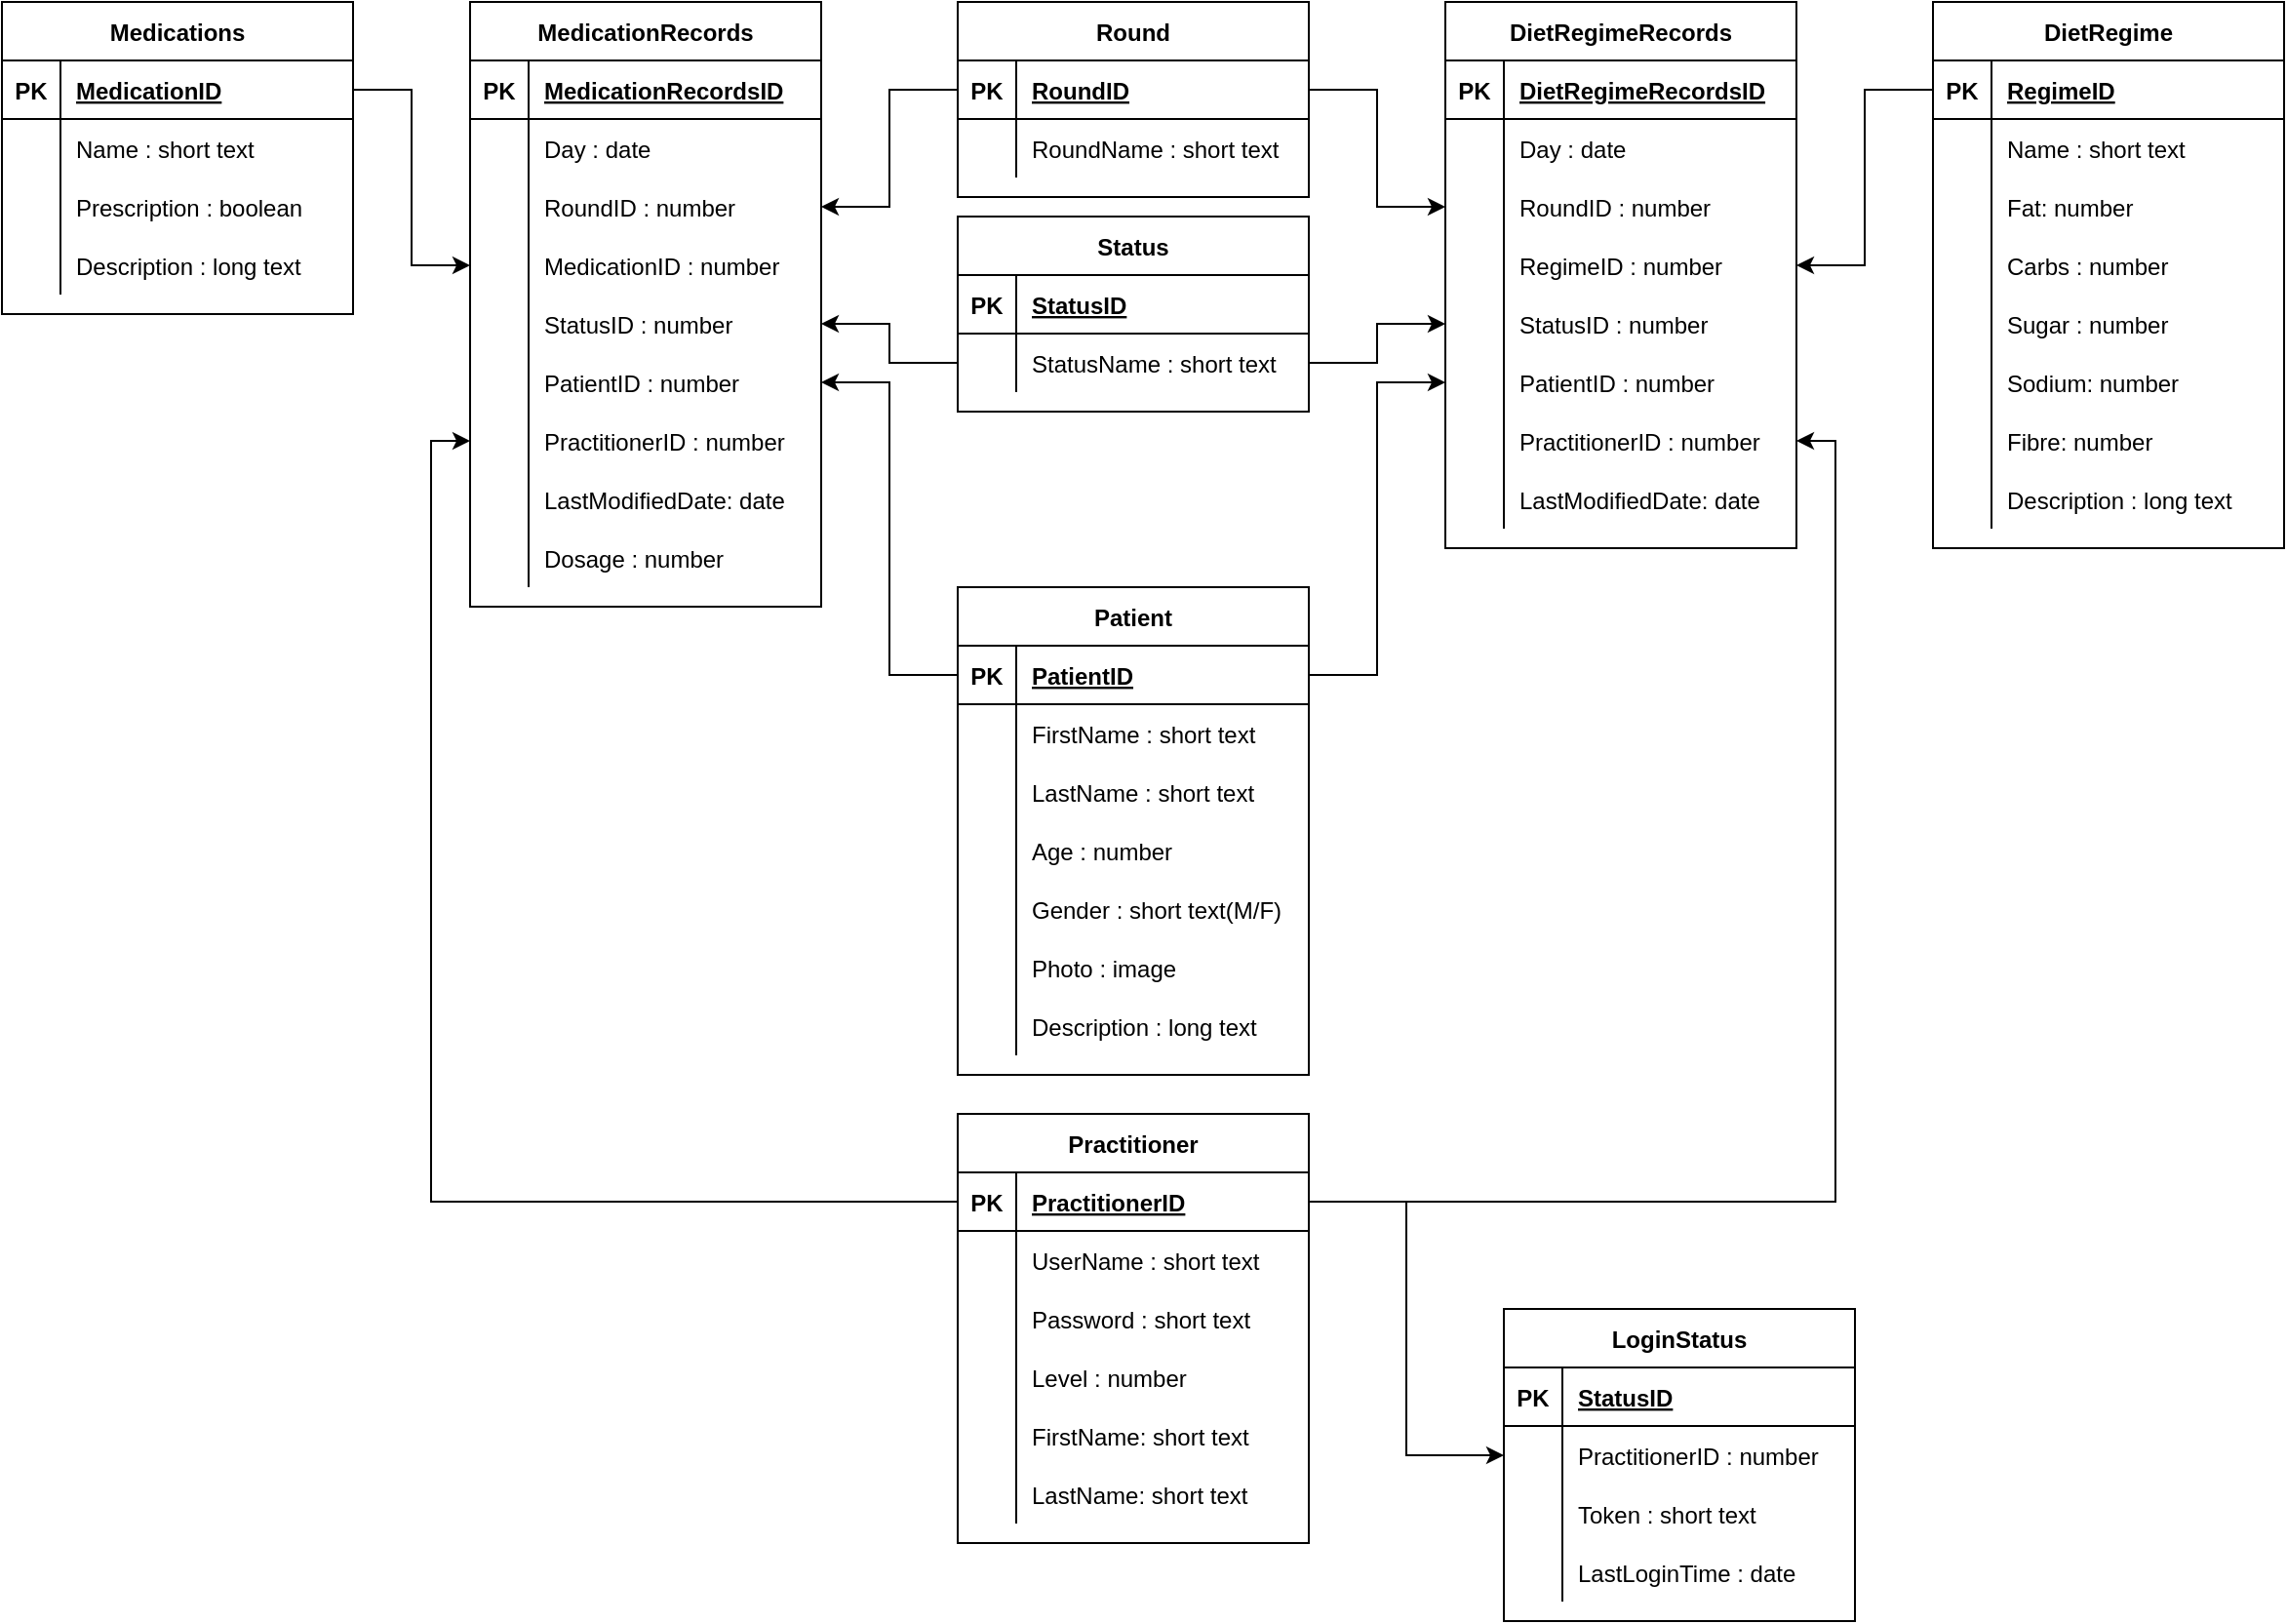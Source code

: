 <mxfile version="15.8.6" type="device"><diagram id="2xRS1Zt1ESa70rQZhM38" name="Page-1"><mxGraphModel dx="4508" dy="1670" grid="0" gridSize="10" guides="1" tooltips="1" connect="1" arrows="1" fold="1" page="1" pageScale="1" pageWidth="1600" pageHeight="1200" math="0" shadow="0"><root><mxCell id="0"/><mxCell id="1" parent="0"/><mxCell id="M7N7KvR8pHDp0ldHjP8Z-1" value="Medications" style="shape=table;startSize=30;container=1;collapsible=1;childLayout=tableLayout;fixedRows=1;rowLines=0;fontStyle=1;align=center;resizeLast=1;" parent="1" vertex="1"><mxGeometry x="186" y="209" width="180" height="160" as="geometry"/></mxCell><mxCell id="M7N7KvR8pHDp0ldHjP8Z-2" value="" style="shape=partialRectangle;collapsible=0;dropTarget=0;pointerEvents=0;fillColor=none;top=0;left=0;bottom=1;right=0;points=[[0,0.5],[1,0.5]];portConstraint=eastwest;" parent="M7N7KvR8pHDp0ldHjP8Z-1" vertex="1"><mxGeometry y="30" width="180" height="30" as="geometry"/></mxCell><mxCell id="M7N7KvR8pHDp0ldHjP8Z-3" value="PK" style="shape=partialRectangle;connectable=0;fillColor=none;top=0;left=0;bottom=0;right=0;fontStyle=1;overflow=hidden;" parent="M7N7KvR8pHDp0ldHjP8Z-2" vertex="1"><mxGeometry width="30" height="30" as="geometry"><mxRectangle width="30" height="30" as="alternateBounds"/></mxGeometry></mxCell><mxCell id="M7N7KvR8pHDp0ldHjP8Z-4" value="MedicationID" style="shape=partialRectangle;connectable=0;fillColor=none;top=0;left=0;bottom=0;right=0;align=left;spacingLeft=6;fontStyle=5;overflow=hidden;" parent="M7N7KvR8pHDp0ldHjP8Z-2" vertex="1"><mxGeometry x="30" width="150" height="30" as="geometry"><mxRectangle width="150" height="30" as="alternateBounds"/></mxGeometry></mxCell><mxCell id="M7N7KvR8pHDp0ldHjP8Z-5" value="" style="shape=partialRectangle;collapsible=0;dropTarget=0;pointerEvents=0;fillColor=none;top=0;left=0;bottom=0;right=0;points=[[0,0.5],[1,0.5]];portConstraint=eastwest;" parent="M7N7KvR8pHDp0ldHjP8Z-1" vertex="1"><mxGeometry y="60" width="180" height="30" as="geometry"/></mxCell><mxCell id="M7N7KvR8pHDp0ldHjP8Z-6" value="" style="shape=partialRectangle;connectable=0;fillColor=none;top=0;left=0;bottom=0;right=0;editable=1;overflow=hidden;" parent="M7N7KvR8pHDp0ldHjP8Z-5" vertex="1"><mxGeometry width="30" height="30" as="geometry"><mxRectangle width="30" height="30" as="alternateBounds"/></mxGeometry></mxCell><mxCell id="M7N7KvR8pHDp0ldHjP8Z-7" value="Name : short text" style="shape=partialRectangle;connectable=0;fillColor=none;top=0;left=0;bottom=0;right=0;align=left;spacingLeft=6;overflow=hidden;" parent="M7N7KvR8pHDp0ldHjP8Z-5" vertex="1"><mxGeometry x="30" width="150" height="30" as="geometry"><mxRectangle width="150" height="30" as="alternateBounds"/></mxGeometry></mxCell><mxCell id="M7N7KvR8pHDp0ldHjP8Z-8" value="" style="shape=partialRectangle;collapsible=0;dropTarget=0;pointerEvents=0;fillColor=none;top=0;left=0;bottom=0;right=0;points=[[0,0.5],[1,0.5]];portConstraint=eastwest;" parent="M7N7KvR8pHDp0ldHjP8Z-1" vertex="1"><mxGeometry y="90" width="180" height="30" as="geometry"/></mxCell><mxCell id="M7N7KvR8pHDp0ldHjP8Z-9" value="" style="shape=partialRectangle;connectable=0;fillColor=none;top=0;left=0;bottom=0;right=0;editable=1;overflow=hidden;" parent="M7N7KvR8pHDp0ldHjP8Z-8" vertex="1"><mxGeometry width="30" height="30" as="geometry"><mxRectangle width="30" height="30" as="alternateBounds"/></mxGeometry></mxCell><mxCell id="M7N7KvR8pHDp0ldHjP8Z-10" value="Prescription : boolean" style="shape=partialRectangle;connectable=0;fillColor=none;top=0;left=0;bottom=0;right=0;align=left;spacingLeft=6;overflow=hidden;" parent="M7N7KvR8pHDp0ldHjP8Z-8" vertex="1"><mxGeometry x="30" width="150" height="30" as="geometry"><mxRectangle width="150" height="30" as="alternateBounds"/></mxGeometry></mxCell><mxCell id="M7N7KvR8pHDp0ldHjP8Z-11" value="" style="shape=partialRectangle;collapsible=0;dropTarget=0;pointerEvents=0;fillColor=none;top=0;left=0;bottom=0;right=0;points=[[0,0.5],[1,0.5]];portConstraint=eastwest;" parent="M7N7KvR8pHDp0ldHjP8Z-1" vertex="1"><mxGeometry y="120" width="180" height="30" as="geometry"/></mxCell><mxCell id="M7N7KvR8pHDp0ldHjP8Z-12" value="" style="shape=partialRectangle;connectable=0;fillColor=none;top=0;left=0;bottom=0;right=0;editable=1;overflow=hidden;" parent="M7N7KvR8pHDp0ldHjP8Z-11" vertex="1"><mxGeometry width="30" height="30" as="geometry"><mxRectangle width="30" height="30" as="alternateBounds"/></mxGeometry></mxCell><mxCell id="M7N7KvR8pHDp0ldHjP8Z-13" value="Description : long text" style="shape=partialRectangle;connectable=0;fillColor=none;top=0;left=0;bottom=0;right=0;align=left;spacingLeft=6;overflow=hidden;" parent="M7N7KvR8pHDp0ldHjP8Z-11" vertex="1"><mxGeometry x="30" width="150" height="30" as="geometry"><mxRectangle width="150" height="30" as="alternateBounds"/></mxGeometry></mxCell><mxCell id="M7N7KvR8pHDp0ldHjP8Z-14" value="DietRegime" style="shape=table;startSize=30;container=1;collapsible=1;childLayout=tableLayout;fixedRows=1;rowLines=0;fontStyle=1;align=center;resizeLast=1;" parent="1" vertex="1"><mxGeometry x="1176" y="209" width="180" height="280" as="geometry"/></mxCell><mxCell id="M7N7KvR8pHDp0ldHjP8Z-15" value="" style="shape=partialRectangle;collapsible=0;dropTarget=0;pointerEvents=0;fillColor=none;top=0;left=0;bottom=1;right=0;points=[[0,0.5],[1,0.5]];portConstraint=eastwest;" parent="M7N7KvR8pHDp0ldHjP8Z-14" vertex="1"><mxGeometry y="30" width="180" height="30" as="geometry"/></mxCell><mxCell id="M7N7KvR8pHDp0ldHjP8Z-16" value="PK" style="shape=partialRectangle;connectable=0;fillColor=none;top=0;left=0;bottom=0;right=0;fontStyle=1;overflow=hidden;" parent="M7N7KvR8pHDp0ldHjP8Z-15" vertex="1"><mxGeometry width="30" height="30" as="geometry"><mxRectangle width="30" height="30" as="alternateBounds"/></mxGeometry></mxCell><mxCell id="M7N7KvR8pHDp0ldHjP8Z-17" value="RegimeID" style="shape=partialRectangle;connectable=0;fillColor=none;top=0;left=0;bottom=0;right=0;align=left;spacingLeft=6;fontStyle=5;overflow=hidden;" parent="M7N7KvR8pHDp0ldHjP8Z-15" vertex="1"><mxGeometry x="30" width="150" height="30" as="geometry"><mxRectangle width="150" height="30" as="alternateBounds"/></mxGeometry></mxCell><mxCell id="M7N7KvR8pHDp0ldHjP8Z-18" value="" style="shape=partialRectangle;collapsible=0;dropTarget=0;pointerEvents=0;fillColor=none;top=0;left=0;bottom=0;right=0;points=[[0,0.5],[1,0.5]];portConstraint=eastwest;" parent="M7N7KvR8pHDp0ldHjP8Z-14" vertex="1"><mxGeometry y="60" width="180" height="30" as="geometry"/></mxCell><mxCell id="M7N7KvR8pHDp0ldHjP8Z-19" value="" style="shape=partialRectangle;connectable=0;fillColor=none;top=0;left=0;bottom=0;right=0;editable=1;overflow=hidden;" parent="M7N7KvR8pHDp0ldHjP8Z-18" vertex="1"><mxGeometry width="30" height="30" as="geometry"><mxRectangle width="30" height="30" as="alternateBounds"/></mxGeometry></mxCell><mxCell id="M7N7KvR8pHDp0ldHjP8Z-20" value="Name : short text" style="shape=partialRectangle;connectable=0;fillColor=none;top=0;left=0;bottom=0;right=0;align=left;spacingLeft=6;overflow=hidden;" parent="M7N7KvR8pHDp0ldHjP8Z-18" vertex="1"><mxGeometry x="30" width="150" height="30" as="geometry"><mxRectangle width="150" height="30" as="alternateBounds"/></mxGeometry></mxCell><mxCell id="M7N7KvR8pHDp0ldHjP8Z-24" value="" style="shape=partialRectangle;collapsible=0;dropTarget=0;pointerEvents=0;fillColor=none;top=0;left=0;bottom=0;right=0;points=[[0,0.5],[1,0.5]];portConstraint=eastwest;" parent="M7N7KvR8pHDp0ldHjP8Z-14" vertex="1"><mxGeometry y="90" width="180" height="30" as="geometry"/></mxCell><mxCell id="M7N7KvR8pHDp0ldHjP8Z-25" value="" style="shape=partialRectangle;connectable=0;fillColor=none;top=0;left=0;bottom=0;right=0;editable=1;overflow=hidden;" parent="M7N7KvR8pHDp0ldHjP8Z-24" vertex="1"><mxGeometry width="30" height="30" as="geometry"><mxRectangle width="30" height="30" as="alternateBounds"/></mxGeometry></mxCell><mxCell id="M7N7KvR8pHDp0ldHjP8Z-26" value="Fat: number" style="shape=partialRectangle;connectable=0;fillColor=none;top=0;left=0;bottom=0;right=0;align=left;spacingLeft=6;overflow=hidden;" parent="M7N7KvR8pHDp0ldHjP8Z-24" vertex="1"><mxGeometry x="30" width="150" height="30" as="geometry"><mxRectangle width="150" height="30" as="alternateBounds"/></mxGeometry></mxCell><mxCell id="M7N7KvR8pHDp0ldHjP8Z-122" value="" style="shape=partialRectangle;collapsible=0;dropTarget=0;pointerEvents=0;fillColor=none;top=0;left=0;bottom=0;right=0;points=[[0,0.5],[1,0.5]];portConstraint=eastwest;" parent="M7N7KvR8pHDp0ldHjP8Z-14" vertex="1"><mxGeometry y="120" width="180" height="30" as="geometry"/></mxCell><mxCell id="M7N7KvR8pHDp0ldHjP8Z-123" value="" style="shape=partialRectangle;connectable=0;fillColor=none;top=0;left=0;bottom=0;right=0;editable=1;overflow=hidden;" parent="M7N7KvR8pHDp0ldHjP8Z-122" vertex="1"><mxGeometry width="30" height="30" as="geometry"><mxRectangle width="30" height="30" as="alternateBounds"/></mxGeometry></mxCell><mxCell id="M7N7KvR8pHDp0ldHjP8Z-124" value="Carbs : number" style="shape=partialRectangle;connectable=0;fillColor=none;top=0;left=0;bottom=0;right=0;align=left;spacingLeft=6;overflow=hidden;" parent="M7N7KvR8pHDp0ldHjP8Z-122" vertex="1"><mxGeometry x="30" width="150" height="30" as="geometry"><mxRectangle width="150" height="30" as="alternateBounds"/></mxGeometry></mxCell><mxCell id="M7N7KvR8pHDp0ldHjP8Z-125" value="" style="shape=partialRectangle;collapsible=0;dropTarget=0;pointerEvents=0;fillColor=none;top=0;left=0;bottom=0;right=0;points=[[0,0.5],[1,0.5]];portConstraint=eastwest;" parent="M7N7KvR8pHDp0ldHjP8Z-14" vertex="1"><mxGeometry y="150" width="180" height="30" as="geometry"/></mxCell><mxCell id="M7N7KvR8pHDp0ldHjP8Z-126" value="" style="shape=partialRectangle;connectable=0;fillColor=none;top=0;left=0;bottom=0;right=0;editable=1;overflow=hidden;" parent="M7N7KvR8pHDp0ldHjP8Z-125" vertex="1"><mxGeometry width="30" height="30" as="geometry"><mxRectangle width="30" height="30" as="alternateBounds"/></mxGeometry></mxCell><mxCell id="M7N7KvR8pHDp0ldHjP8Z-127" value="Sugar : number" style="shape=partialRectangle;connectable=0;fillColor=none;top=0;left=0;bottom=0;right=0;align=left;spacingLeft=6;overflow=hidden;" parent="M7N7KvR8pHDp0ldHjP8Z-125" vertex="1"><mxGeometry x="30" width="150" height="30" as="geometry"><mxRectangle width="150" height="30" as="alternateBounds"/></mxGeometry></mxCell><mxCell id="M7N7KvR8pHDp0ldHjP8Z-128" value="" style="shape=partialRectangle;collapsible=0;dropTarget=0;pointerEvents=0;fillColor=none;top=0;left=0;bottom=0;right=0;points=[[0,0.5],[1,0.5]];portConstraint=eastwest;" parent="M7N7KvR8pHDp0ldHjP8Z-14" vertex="1"><mxGeometry y="180" width="180" height="30" as="geometry"/></mxCell><mxCell id="M7N7KvR8pHDp0ldHjP8Z-129" value="" style="shape=partialRectangle;connectable=0;fillColor=none;top=0;left=0;bottom=0;right=0;editable=1;overflow=hidden;" parent="M7N7KvR8pHDp0ldHjP8Z-128" vertex="1"><mxGeometry width="30" height="30" as="geometry"><mxRectangle width="30" height="30" as="alternateBounds"/></mxGeometry></mxCell><mxCell id="M7N7KvR8pHDp0ldHjP8Z-130" value="Sodium: number" style="shape=partialRectangle;connectable=0;fillColor=none;top=0;left=0;bottom=0;right=0;align=left;spacingLeft=6;overflow=hidden;" parent="M7N7KvR8pHDp0ldHjP8Z-128" vertex="1"><mxGeometry x="30" width="150" height="30" as="geometry"><mxRectangle width="150" height="30" as="alternateBounds"/></mxGeometry></mxCell><mxCell id="M7N7KvR8pHDp0ldHjP8Z-131" value="" style="shape=partialRectangle;collapsible=0;dropTarget=0;pointerEvents=0;fillColor=none;top=0;left=0;bottom=0;right=0;points=[[0,0.5],[1,0.5]];portConstraint=eastwest;" parent="M7N7KvR8pHDp0ldHjP8Z-14" vertex="1"><mxGeometry y="210" width="180" height="30" as="geometry"/></mxCell><mxCell id="M7N7KvR8pHDp0ldHjP8Z-132" value="" style="shape=partialRectangle;connectable=0;fillColor=none;top=0;left=0;bottom=0;right=0;editable=1;overflow=hidden;" parent="M7N7KvR8pHDp0ldHjP8Z-131" vertex="1"><mxGeometry width="30" height="30" as="geometry"><mxRectangle width="30" height="30" as="alternateBounds"/></mxGeometry></mxCell><mxCell id="M7N7KvR8pHDp0ldHjP8Z-133" value="Fibre: number" style="shape=partialRectangle;connectable=0;fillColor=none;top=0;left=0;bottom=0;right=0;align=left;spacingLeft=6;overflow=hidden;" parent="M7N7KvR8pHDp0ldHjP8Z-131" vertex="1"><mxGeometry x="30" width="150" height="30" as="geometry"><mxRectangle width="150" height="30" as="alternateBounds"/></mxGeometry></mxCell><mxCell id="M7N7KvR8pHDp0ldHjP8Z-154" value="" style="shape=partialRectangle;collapsible=0;dropTarget=0;pointerEvents=0;fillColor=none;top=0;left=0;bottom=0;right=0;points=[[0,0.5],[1,0.5]];portConstraint=eastwest;" parent="M7N7KvR8pHDp0ldHjP8Z-14" vertex="1"><mxGeometry y="240" width="180" height="30" as="geometry"/></mxCell><mxCell id="M7N7KvR8pHDp0ldHjP8Z-155" value="" style="shape=partialRectangle;connectable=0;fillColor=none;top=0;left=0;bottom=0;right=0;editable=1;overflow=hidden;" parent="M7N7KvR8pHDp0ldHjP8Z-154" vertex="1"><mxGeometry width="30" height="30" as="geometry"><mxRectangle width="30" height="30" as="alternateBounds"/></mxGeometry></mxCell><mxCell id="M7N7KvR8pHDp0ldHjP8Z-156" value="Description : long text" style="shape=partialRectangle;connectable=0;fillColor=none;top=0;left=0;bottom=0;right=0;align=left;spacingLeft=6;overflow=hidden;" parent="M7N7KvR8pHDp0ldHjP8Z-154" vertex="1"><mxGeometry x="30" width="150" height="30" as="geometry"><mxRectangle width="150" height="30" as="alternateBounds"/></mxGeometry></mxCell><mxCell id="M7N7KvR8pHDp0ldHjP8Z-27" value="Patient" style="shape=table;startSize=30;container=1;collapsible=1;childLayout=tableLayout;fixedRows=1;rowLines=0;fontStyle=1;align=center;resizeLast=1;" parent="1" vertex="1"><mxGeometry x="676" y="509" width="180" height="250" as="geometry"/></mxCell><mxCell id="M7N7KvR8pHDp0ldHjP8Z-28" value="" style="shape=partialRectangle;collapsible=0;dropTarget=0;pointerEvents=0;fillColor=none;top=0;left=0;bottom=1;right=0;points=[[0,0.5],[1,0.5]];portConstraint=eastwest;" parent="M7N7KvR8pHDp0ldHjP8Z-27" vertex="1"><mxGeometry y="30" width="180" height="30" as="geometry"/></mxCell><mxCell id="M7N7KvR8pHDp0ldHjP8Z-29" value="PK" style="shape=partialRectangle;connectable=0;fillColor=none;top=0;left=0;bottom=0;right=0;fontStyle=1;overflow=hidden;" parent="M7N7KvR8pHDp0ldHjP8Z-28" vertex="1"><mxGeometry width="30" height="30" as="geometry"><mxRectangle width="30" height="30" as="alternateBounds"/></mxGeometry></mxCell><mxCell id="M7N7KvR8pHDp0ldHjP8Z-30" value="PatientID" style="shape=partialRectangle;connectable=0;fillColor=none;top=0;left=0;bottom=0;right=0;align=left;spacingLeft=6;fontStyle=5;overflow=hidden;" parent="M7N7KvR8pHDp0ldHjP8Z-28" vertex="1"><mxGeometry x="30" width="150" height="30" as="geometry"><mxRectangle width="150" height="30" as="alternateBounds"/></mxGeometry></mxCell><mxCell id="M7N7KvR8pHDp0ldHjP8Z-31" value="" style="shape=partialRectangle;collapsible=0;dropTarget=0;pointerEvents=0;fillColor=none;top=0;left=0;bottom=0;right=0;points=[[0,0.5],[1,0.5]];portConstraint=eastwest;" parent="M7N7KvR8pHDp0ldHjP8Z-27" vertex="1"><mxGeometry y="60" width="180" height="30" as="geometry"/></mxCell><mxCell id="M7N7KvR8pHDp0ldHjP8Z-32" value="" style="shape=partialRectangle;connectable=0;fillColor=none;top=0;left=0;bottom=0;right=0;editable=1;overflow=hidden;" parent="M7N7KvR8pHDp0ldHjP8Z-31" vertex="1"><mxGeometry width="30" height="30" as="geometry"><mxRectangle width="30" height="30" as="alternateBounds"/></mxGeometry></mxCell><mxCell id="M7N7KvR8pHDp0ldHjP8Z-33" value="FirstName : short text" style="shape=partialRectangle;connectable=0;fillColor=none;top=0;left=0;bottom=0;right=0;align=left;spacingLeft=6;overflow=hidden;" parent="M7N7KvR8pHDp0ldHjP8Z-31" vertex="1"><mxGeometry x="30" width="150" height="30" as="geometry"><mxRectangle width="150" height="30" as="alternateBounds"/></mxGeometry></mxCell><mxCell id="M7N7KvR8pHDp0ldHjP8Z-34" value="" style="shape=partialRectangle;collapsible=0;dropTarget=0;pointerEvents=0;fillColor=none;top=0;left=0;bottom=0;right=0;points=[[0,0.5],[1,0.5]];portConstraint=eastwest;" parent="M7N7KvR8pHDp0ldHjP8Z-27" vertex="1"><mxGeometry y="90" width="180" height="30" as="geometry"/></mxCell><mxCell id="M7N7KvR8pHDp0ldHjP8Z-35" value="" style="shape=partialRectangle;connectable=0;fillColor=none;top=0;left=0;bottom=0;right=0;editable=1;overflow=hidden;" parent="M7N7KvR8pHDp0ldHjP8Z-34" vertex="1"><mxGeometry width="30" height="30" as="geometry"><mxRectangle width="30" height="30" as="alternateBounds"/></mxGeometry></mxCell><mxCell id="M7N7KvR8pHDp0ldHjP8Z-36" value="LastName : short text" style="shape=partialRectangle;connectable=0;fillColor=none;top=0;left=0;bottom=0;right=0;align=left;spacingLeft=6;overflow=hidden;" parent="M7N7KvR8pHDp0ldHjP8Z-34" vertex="1"><mxGeometry x="30" width="150" height="30" as="geometry"><mxRectangle width="150" height="30" as="alternateBounds"/></mxGeometry></mxCell><mxCell id="M7N7KvR8pHDp0ldHjP8Z-37" value="" style="shape=partialRectangle;collapsible=0;dropTarget=0;pointerEvents=0;fillColor=none;top=0;left=0;bottom=0;right=0;points=[[0,0.5],[1,0.5]];portConstraint=eastwest;" parent="M7N7KvR8pHDp0ldHjP8Z-27" vertex="1"><mxGeometry y="120" width="180" height="30" as="geometry"/></mxCell><mxCell id="M7N7KvR8pHDp0ldHjP8Z-38" value="" style="shape=partialRectangle;connectable=0;fillColor=none;top=0;left=0;bottom=0;right=0;editable=1;overflow=hidden;" parent="M7N7KvR8pHDp0ldHjP8Z-37" vertex="1"><mxGeometry width="30" height="30" as="geometry"><mxRectangle width="30" height="30" as="alternateBounds"/></mxGeometry></mxCell><mxCell id="M7N7KvR8pHDp0ldHjP8Z-39" value="Age : number" style="shape=partialRectangle;connectable=0;fillColor=none;top=0;left=0;bottom=0;right=0;align=left;spacingLeft=6;overflow=hidden;" parent="M7N7KvR8pHDp0ldHjP8Z-37" vertex="1"><mxGeometry x="30" width="150" height="30" as="geometry"><mxRectangle width="150" height="30" as="alternateBounds"/></mxGeometry></mxCell><mxCell id="M7N7KvR8pHDp0ldHjP8Z-73" value="" style="shape=partialRectangle;collapsible=0;dropTarget=0;pointerEvents=0;fillColor=none;top=0;left=0;bottom=0;right=0;points=[[0,0.5],[1,0.5]];portConstraint=eastwest;" parent="M7N7KvR8pHDp0ldHjP8Z-27" vertex="1"><mxGeometry y="150" width="180" height="30" as="geometry"/></mxCell><mxCell id="M7N7KvR8pHDp0ldHjP8Z-74" value="" style="shape=partialRectangle;connectable=0;fillColor=none;top=0;left=0;bottom=0;right=0;editable=1;overflow=hidden;" parent="M7N7KvR8pHDp0ldHjP8Z-73" vertex="1"><mxGeometry width="30" height="30" as="geometry"><mxRectangle width="30" height="30" as="alternateBounds"/></mxGeometry></mxCell><mxCell id="M7N7KvR8pHDp0ldHjP8Z-75" value="Gender : short text(M/F)" style="shape=partialRectangle;connectable=0;fillColor=none;top=0;left=0;bottom=0;right=0;align=left;spacingLeft=6;overflow=hidden;" parent="M7N7KvR8pHDp0ldHjP8Z-73" vertex="1"><mxGeometry x="30" width="150" height="30" as="geometry"><mxRectangle width="150" height="30" as="alternateBounds"/></mxGeometry></mxCell><mxCell id="M7N7KvR8pHDp0ldHjP8Z-76" value="" style="shape=partialRectangle;collapsible=0;dropTarget=0;pointerEvents=0;fillColor=none;top=0;left=0;bottom=0;right=0;points=[[0,0.5],[1,0.5]];portConstraint=eastwest;" parent="M7N7KvR8pHDp0ldHjP8Z-27" vertex="1"><mxGeometry y="180" width="180" height="30" as="geometry"/></mxCell><mxCell id="M7N7KvR8pHDp0ldHjP8Z-77" value="" style="shape=partialRectangle;connectable=0;fillColor=none;top=0;left=0;bottom=0;right=0;editable=1;overflow=hidden;" parent="M7N7KvR8pHDp0ldHjP8Z-76" vertex="1"><mxGeometry width="30" height="30" as="geometry"><mxRectangle width="30" height="30" as="alternateBounds"/></mxGeometry></mxCell><mxCell id="M7N7KvR8pHDp0ldHjP8Z-78" value="Photo : image" style="shape=partialRectangle;connectable=0;fillColor=none;top=0;left=0;bottom=0;right=0;align=left;spacingLeft=6;overflow=hidden;" parent="M7N7KvR8pHDp0ldHjP8Z-76" vertex="1"><mxGeometry x="30" width="150" height="30" as="geometry"><mxRectangle width="150" height="30" as="alternateBounds"/></mxGeometry></mxCell><mxCell id="M7N7KvR8pHDp0ldHjP8Z-79" value="" style="shape=partialRectangle;collapsible=0;dropTarget=0;pointerEvents=0;fillColor=none;top=0;left=0;bottom=0;right=0;points=[[0,0.5],[1,0.5]];portConstraint=eastwest;" parent="M7N7KvR8pHDp0ldHjP8Z-27" vertex="1"><mxGeometry y="210" width="180" height="30" as="geometry"/></mxCell><mxCell id="M7N7KvR8pHDp0ldHjP8Z-80" value="" style="shape=partialRectangle;connectable=0;fillColor=none;top=0;left=0;bottom=0;right=0;editable=1;overflow=hidden;" parent="M7N7KvR8pHDp0ldHjP8Z-79" vertex="1"><mxGeometry width="30" height="30" as="geometry"><mxRectangle width="30" height="30" as="alternateBounds"/></mxGeometry></mxCell><mxCell id="M7N7KvR8pHDp0ldHjP8Z-81" value="Description : long text" style="shape=partialRectangle;connectable=0;fillColor=none;top=0;left=0;bottom=0;right=0;align=left;spacingLeft=6;overflow=hidden;" parent="M7N7KvR8pHDp0ldHjP8Z-79" vertex="1"><mxGeometry x="30" width="150" height="30" as="geometry"><mxRectangle width="150" height="30" as="alternateBounds"/></mxGeometry></mxCell><mxCell id="M7N7KvR8pHDp0ldHjP8Z-40" value="Practitioner" style="shape=table;startSize=30;container=1;collapsible=1;childLayout=tableLayout;fixedRows=1;rowLines=0;fontStyle=1;align=center;resizeLast=1;" parent="1" vertex="1"><mxGeometry x="676" y="779" width="180" height="220" as="geometry"/></mxCell><mxCell id="M7N7KvR8pHDp0ldHjP8Z-41" value="" style="shape=partialRectangle;collapsible=0;dropTarget=0;pointerEvents=0;fillColor=none;top=0;left=0;bottom=1;right=0;points=[[0,0.5],[1,0.5]];portConstraint=eastwest;" parent="M7N7KvR8pHDp0ldHjP8Z-40" vertex="1"><mxGeometry y="30" width="180" height="30" as="geometry"/></mxCell><mxCell id="M7N7KvR8pHDp0ldHjP8Z-42" value="PK" style="shape=partialRectangle;connectable=0;fillColor=none;top=0;left=0;bottom=0;right=0;fontStyle=1;overflow=hidden;" parent="M7N7KvR8pHDp0ldHjP8Z-41" vertex="1"><mxGeometry width="30" height="30" as="geometry"><mxRectangle width="30" height="30" as="alternateBounds"/></mxGeometry></mxCell><mxCell id="M7N7KvR8pHDp0ldHjP8Z-43" value="PractitionerID" style="shape=partialRectangle;connectable=0;fillColor=none;top=0;left=0;bottom=0;right=0;align=left;spacingLeft=6;fontStyle=5;overflow=hidden;" parent="M7N7KvR8pHDp0ldHjP8Z-41" vertex="1"><mxGeometry x="30" width="150" height="30" as="geometry"><mxRectangle width="150" height="30" as="alternateBounds"/></mxGeometry></mxCell><mxCell id="M7N7KvR8pHDp0ldHjP8Z-44" value="" style="shape=partialRectangle;collapsible=0;dropTarget=0;pointerEvents=0;fillColor=none;top=0;left=0;bottom=0;right=0;points=[[0,0.5],[1,0.5]];portConstraint=eastwest;" parent="M7N7KvR8pHDp0ldHjP8Z-40" vertex="1"><mxGeometry y="60" width="180" height="30" as="geometry"/></mxCell><mxCell id="M7N7KvR8pHDp0ldHjP8Z-45" value="" style="shape=partialRectangle;connectable=0;fillColor=none;top=0;left=0;bottom=0;right=0;editable=1;overflow=hidden;" parent="M7N7KvR8pHDp0ldHjP8Z-44" vertex="1"><mxGeometry width="30" height="30" as="geometry"><mxRectangle width="30" height="30" as="alternateBounds"/></mxGeometry></mxCell><mxCell id="M7N7KvR8pHDp0ldHjP8Z-46" value="UserName : short text" style="shape=partialRectangle;connectable=0;fillColor=none;top=0;left=0;bottom=0;right=0;align=left;spacingLeft=6;overflow=hidden;" parent="M7N7KvR8pHDp0ldHjP8Z-44" vertex="1"><mxGeometry x="30" width="150" height="30" as="geometry"><mxRectangle width="150" height="30" as="alternateBounds"/></mxGeometry></mxCell><mxCell id="M7N7KvR8pHDp0ldHjP8Z-47" value="" style="shape=partialRectangle;collapsible=0;dropTarget=0;pointerEvents=0;fillColor=none;top=0;left=0;bottom=0;right=0;points=[[0,0.5],[1,0.5]];portConstraint=eastwest;" parent="M7N7KvR8pHDp0ldHjP8Z-40" vertex="1"><mxGeometry y="90" width="180" height="30" as="geometry"/></mxCell><mxCell id="M7N7KvR8pHDp0ldHjP8Z-48" value="" style="shape=partialRectangle;connectable=0;fillColor=none;top=0;left=0;bottom=0;right=0;editable=1;overflow=hidden;" parent="M7N7KvR8pHDp0ldHjP8Z-47" vertex="1"><mxGeometry width="30" height="30" as="geometry"><mxRectangle width="30" height="30" as="alternateBounds"/></mxGeometry></mxCell><mxCell id="M7N7KvR8pHDp0ldHjP8Z-49" value="Password : short text" style="shape=partialRectangle;connectable=0;fillColor=none;top=0;left=0;bottom=0;right=0;align=left;spacingLeft=6;overflow=hidden;" parent="M7N7KvR8pHDp0ldHjP8Z-47" vertex="1"><mxGeometry x="30" width="150" height="30" as="geometry"><mxRectangle width="150" height="30" as="alternateBounds"/></mxGeometry></mxCell><mxCell id="M7N7KvR8pHDp0ldHjP8Z-50" value="" style="shape=partialRectangle;collapsible=0;dropTarget=0;pointerEvents=0;fillColor=none;top=0;left=0;bottom=0;right=0;points=[[0,0.5],[1,0.5]];portConstraint=eastwest;" parent="M7N7KvR8pHDp0ldHjP8Z-40" vertex="1"><mxGeometry y="120" width="180" height="30" as="geometry"/></mxCell><mxCell id="M7N7KvR8pHDp0ldHjP8Z-51" value="" style="shape=partialRectangle;connectable=0;fillColor=none;top=0;left=0;bottom=0;right=0;editable=1;overflow=hidden;" parent="M7N7KvR8pHDp0ldHjP8Z-50" vertex="1"><mxGeometry width="30" height="30" as="geometry"><mxRectangle width="30" height="30" as="alternateBounds"/></mxGeometry></mxCell><mxCell id="M7N7KvR8pHDp0ldHjP8Z-52" value="Level : number" style="shape=partialRectangle;connectable=0;fillColor=none;top=0;left=0;bottom=0;right=0;align=left;spacingLeft=6;overflow=hidden;" parent="M7N7KvR8pHDp0ldHjP8Z-50" vertex="1"><mxGeometry x="30" width="150" height="30" as="geometry"><mxRectangle width="150" height="30" as="alternateBounds"/></mxGeometry></mxCell><mxCell id="M7N7KvR8pHDp0ldHjP8Z-67" value="" style="shape=partialRectangle;collapsible=0;dropTarget=0;pointerEvents=0;fillColor=none;top=0;left=0;bottom=0;right=0;points=[[0,0.5],[1,0.5]];portConstraint=eastwest;" parent="M7N7KvR8pHDp0ldHjP8Z-40" vertex="1"><mxGeometry y="150" width="180" height="30" as="geometry"/></mxCell><mxCell id="M7N7KvR8pHDp0ldHjP8Z-68" value="" style="shape=partialRectangle;connectable=0;fillColor=none;top=0;left=0;bottom=0;right=0;editable=1;overflow=hidden;" parent="M7N7KvR8pHDp0ldHjP8Z-67" vertex="1"><mxGeometry width="30" height="30" as="geometry"><mxRectangle width="30" height="30" as="alternateBounds"/></mxGeometry></mxCell><mxCell id="M7N7KvR8pHDp0ldHjP8Z-69" value="FirstName: short text" style="shape=partialRectangle;connectable=0;fillColor=none;top=0;left=0;bottom=0;right=0;align=left;spacingLeft=6;overflow=hidden;" parent="M7N7KvR8pHDp0ldHjP8Z-67" vertex="1"><mxGeometry x="30" width="150" height="30" as="geometry"><mxRectangle width="150" height="30" as="alternateBounds"/></mxGeometry></mxCell><mxCell id="M7N7KvR8pHDp0ldHjP8Z-70" value="" style="shape=partialRectangle;collapsible=0;dropTarget=0;pointerEvents=0;fillColor=none;top=0;left=0;bottom=0;right=0;points=[[0,0.5],[1,0.5]];portConstraint=eastwest;" parent="M7N7KvR8pHDp0ldHjP8Z-40" vertex="1"><mxGeometry y="180" width="180" height="30" as="geometry"/></mxCell><mxCell id="M7N7KvR8pHDp0ldHjP8Z-71" value="" style="shape=partialRectangle;connectable=0;fillColor=none;top=0;left=0;bottom=0;right=0;editable=1;overflow=hidden;" parent="M7N7KvR8pHDp0ldHjP8Z-70" vertex="1"><mxGeometry width="30" height="30" as="geometry"><mxRectangle width="30" height="30" as="alternateBounds"/></mxGeometry></mxCell><mxCell id="M7N7KvR8pHDp0ldHjP8Z-72" value="LastName: short text" style="shape=partialRectangle;connectable=0;fillColor=none;top=0;left=0;bottom=0;right=0;align=left;spacingLeft=6;overflow=hidden;" parent="M7N7KvR8pHDp0ldHjP8Z-70" vertex="1"><mxGeometry x="30" width="150" height="30" as="geometry"><mxRectangle width="150" height="30" as="alternateBounds"/></mxGeometry></mxCell><mxCell id="M7N7KvR8pHDp0ldHjP8Z-53" value="LoginStatus" style="shape=table;startSize=30;container=1;collapsible=1;childLayout=tableLayout;fixedRows=1;rowLines=0;fontStyle=1;align=center;resizeLast=1;" parent="1" vertex="1"><mxGeometry x="956" y="879" width="180" height="160" as="geometry"/></mxCell><mxCell id="M7N7KvR8pHDp0ldHjP8Z-54" value="" style="shape=partialRectangle;collapsible=0;dropTarget=0;pointerEvents=0;fillColor=none;top=0;left=0;bottom=1;right=0;points=[[0,0.5],[1,0.5]];portConstraint=eastwest;" parent="M7N7KvR8pHDp0ldHjP8Z-53" vertex="1"><mxGeometry y="30" width="180" height="30" as="geometry"/></mxCell><mxCell id="M7N7KvR8pHDp0ldHjP8Z-55" value="PK" style="shape=partialRectangle;connectable=0;fillColor=none;top=0;left=0;bottom=0;right=0;fontStyle=1;overflow=hidden;" parent="M7N7KvR8pHDp0ldHjP8Z-54" vertex="1"><mxGeometry width="30" height="30" as="geometry"><mxRectangle width="30" height="30" as="alternateBounds"/></mxGeometry></mxCell><mxCell id="M7N7KvR8pHDp0ldHjP8Z-56" value="StatusID" style="shape=partialRectangle;connectable=0;fillColor=none;top=0;left=0;bottom=0;right=0;align=left;spacingLeft=6;fontStyle=5;overflow=hidden;" parent="M7N7KvR8pHDp0ldHjP8Z-54" vertex="1"><mxGeometry x="30" width="150" height="30" as="geometry"><mxRectangle width="150" height="30" as="alternateBounds"/></mxGeometry></mxCell><mxCell id="M7N7KvR8pHDp0ldHjP8Z-57" value="" style="shape=partialRectangle;collapsible=0;dropTarget=0;pointerEvents=0;fillColor=none;top=0;left=0;bottom=0;right=0;points=[[0,0.5],[1,0.5]];portConstraint=eastwest;" parent="M7N7KvR8pHDp0ldHjP8Z-53" vertex="1"><mxGeometry y="60" width="180" height="30" as="geometry"/></mxCell><mxCell id="M7N7KvR8pHDp0ldHjP8Z-58" value="" style="shape=partialRectangle;connectable=0;fillColor=none;top=0;left=0;bottom=0;right=0;editable=1;overflow=hidden;" parent="M7N7KvR8pHDp0ldHjP8Z-57" vertex="1"><mxGeometry width="30" height="30" as="geometry"><mxRectangle width="30" height="30" as="alternateBounds"/></mxGeometry></mxCell><mxCell id="M7N7KvR8pHDp0ldHjP8Z-59" value="PractitionerID : number" style="shape=partialRectangle;connectable=0;fillColor=none;top=0;left=0;bottom=0;right=0;align=left;spacingLeft=6;overflow=hidden;" parent="M7N7KvR8pHDp0ldHjP8Z-57" vertex="1"><mxGeometry x="30" width="150" height="30" as="geometry"><mxRectangle width="150" height="30" as="alternateBounds"/></mxGeometry></mxCell><mxCell id="M7N7KvR8pHDp0ldHjP8Z-60" value="" style="shape=partialRectangle;collapsible=0;dropTarget=0;pointerEvents=0;fillColor=none;top=0;left=0;bottom=0;right=0;points=[[0,0.5],[1,0.5]];portConstraint=eastwest;" parent="M7N7KvR8pHDp0ldHjP8Z-53" vertex="1"><mxGeometry y="90" width="180" height="30" as="geometry"/></mxCell><mxCell id="M7N7KvR8pHDp0ldHjP8Z-61" value="" style="shape=partialRectangle;connectable=0;fillColor=none;top=0;left=0;bottom=0;right=0;editable=1;overflow=hidden;" parent="M7N7KvR8pHDp0ldHjP8Z-60" vertex="1"><mxGeometry width="30" height="30" as="geometry"><mxRectangle width="30" height="30" as="alternateBounds"/></mxGeometry></mxCell><mxCell id="M7N7KvR8pHDp0ldHjP8Z-62" value="Token : short text" style="shape=partialRectangle;connectable=0;fillColor=none;top=0;left=0;bottom=0;right=0;align=left;spacingLeft=6;overflow=hidden;" parent="M7N7KvR8pHDp0ldHjP8Z-60" vertex="1"><mxGeometry x="30" width="150" height="30" as="geometry"><mxRectangle width="150" height="30" as="alternateBounds"/></mxGeometry></mxCell><mxCell id="M7N7KvR8pHDp0ldHjP8Z-63" value="" style="shape=partialRectangle;collapsible=0;dropTarget=0;pointerEvents=0;fillColor=none;top=0;left=0;bottom=0;right=0;points=[[0,0.5],[1,0.5]];portConstraint=eastwest;" parent="M7N7KvR8pHDp0ldHjP8Z-53" vertex="1"><mxGeometry y="120" width="180" height="30" as="geometry"/></mxCell><mxCell id="M7N7KvR8pHDp0ldHjP8Z-64" value="" style="shape=partialRectangle;connectable=0;fillColor=none;top=0;left=0;bottom=0;right=0;editable=1;overflow=hidden;" parent="M7N7KvR8pHDp0ldHjP8Z-63" vertex="1"><mxGeometry width="30" height="30" as="geometry"><mxRectangle width="30" height="30" as="alternateBounds"/></mxGeometry></mxCell><mxCell id="M7N7KvR8pHDp0ldHjP8Z-65" value="LastLoginTime : date" style="shape=partialRectangle;connectable=0;fillColor=none;top=0;left=0;bottom=0;right=0;align=left;spacingLeft=6;overflow=hidden;" parent="M7N7KvR8pHDp0ldHjP8Z-63" vertex="1"><mxGeometry x="30" width="150" height="30" as="geometry"><mxRectangle width="150" height="30" as="alternateBounds"/></mxGeometry></mxCell><mxCell id="M7N7KvR8pHDp0ldHjP8Z-66" style="edgeStyle=orthogonalEdgeStyle;rounded=0;orthogonalLoop=1;jettySize=auto;html=1;entryX=0;entryY=0.5;entryDx=0;entryDy=0;" parent="1" source="M7N7KvR8pHDp0ldHjP8Z-41" target="M7N7KvR8pHDp0ldHjP8Z-57" edge="1"><mxGeometry relative="1" as="geometry"/></mxCell><mxCell id="M7N7KvR8pHDp0ldHjP8Z-82" value="DietRegimeRecords" style="shape=table;startSize=30;container=1;collapsible=1;childLayout=tableLayout;fixedRows=1;rowLines=0;fontStyle=1;align=center;resizeLast=1;" parent="1" vertex="1"><mxGeometry x="926" y="209" width="180" height="280" as="geometry"/></mxCell><mxCell id="M7N7KvR8pHDp0ldHjP8Z-83" value="" style="shape=partialRectangle;collapsible=0;dropTarget=0;pointerEvents=0;fillColor=none;top=0;left=0;bottom=1;right=0;points=[[0,0.5],[1,0.5]];portConstraint=eastwest;" parent="M7N7KvR8pHDp0ldHjP8Z-82" vertex="1"><mxGeometry y="30" width="180" height="30" as="geometry"/></mxCell><mxCell id="M7N7KvR8pHDp0ldHjP8Z-84" value="PK" style="shape=partialRectangle;connectable=0;fillColor=none;top=0;left=0;bottom=0;right=0;fontStyle=1;overflow=hidden;" parent="M7N7KvR8pHDp0ldHjP8Z-83" vertex="1"><mxGeometry width="30" height="30" as="geometry"><mxRectangle width="30" height="30" as="alternateBounds"/></mxGeometry></mxCell><mxCell id="M7N7KvR8pHDp0ldHjP8Z-85" value="DietRegimeRecordsID" style="shape=partialRectangle;connectable=0;fillColor=none;top=0;left=0;bottom=0;right=0;align=left;spacingLeft=6;fontStyle=5;overflow=hidden;" parent="M7N7KvR8pHDp0ldHjP8Z-83" vertex="1"><mxGeometry x="30" width="150" height="30" as="geometry"><mxRectangle width="150" height="30" as="alternateBounds"/></mxGeometry></mxCell><mxCell id="M7N7KvR8pHDp0ldHjP8Z-86" value="" style="shape=partialRectangle;collapsible=0;dropTarget=0;pointerEvents=0;fillColor=none;top=0;left=0;bottom=0;right=0;points=[[0,0.5],[1,0.5]];portConstraint=eastwest;" parent="M7N7KvR8pHDp0ldHjP8Z-82" vertex="1"><mxGeometry y="60" width="180" height="30" as="geometry"/></mxCell><mxCell id="M7N7KvR8pHDp0ldHjP8Z-87" value="" style="shape=partialRectangle;connectable=0;fillColor=none;top=0;left=0;bottom=0;right=0;editable=1;overflow=hidden;" parent="M7N7KvR8pHDp0ldHjP8Z-86" vertex="1"><mxGeometry width="30" height="30" as="geometry"><mxRectangle width="30" height="30" as="alternateBounds"/></mxGeometry></mxCell><mxCell id="M7N7KvR8pHDp0ldHjP8Z-88" value="Day : date" style="shape=partialRectangle;connectable=0;fillColor=none;top=0;left=0;bottom=0;right=0;align=left;spacingLeft=6;overflow=hidden;" parent="M7N7KvR8pHDp0ldHjP8Z-86" vertex="1"><mxGeometry x="30" width="150" height="30" as="geometry"><mxRectangle width="150" height="30" as="alternateBounds"/></mxGeometry></mxCell><mxCell id="M7N7KvR8pHDp0ldHjP8Z-89" value="" style="shape=partialRectangle;collapsible=0;dropTarget=0;pointerEvents=0;fillColor=none;top=0;left=0;bottom=0;right=0;points=[[0,0.5],[1,0.5]];portConstraint=eastwest;" parent="M7N7KvR8pHDp0ldHjP8Z-82" vertex="1"><mxGeometry y="90" width="180" height="30" as="geometry"/></mxCell><mxCell id="M7N7KvR8pHDp0ldHjP8Z-90" value="" style="shape=partialRectangle;connectable=0;fillColor=none;top=0;left=0;bottom=0;right=0;editable=1;overflow=hidden;" parent="M7N7KvR8pHDp0ldHjP8Z-89" vertex="1"><mxGeometry width="30" height="30" as="geometry"><mxRectangle width="30" height="30" as="alternateBounds"/></mxGeometry></mxCell><mxCell id="M7N7KvR8pHDp0ldHjP8Z-91" value="RoundID : number" style="shape=partialRectangle;connectable=0;fillColor=none;top=0;left=0;bottom=0;right=0;align=left;spacingLeft=6;overflow=hidden;" parent="M7N7KvR8pHDp0ldHjP8Z-89" vertex="1"><mxGeometry x="30" width="150" height="30" as="geometry"><mxRectangle width="150" height="30" as="alternateBounds"/></mxGeometry></mxCell><mxCell id="M7N7KvR8pHDp0ldHjP8Z-92" value="" style="shape=partialRectangle;collapsible=0;dropTarget=0;pointerEvents=0;fillColor=none;top=0;left=0;bottom=0;right=0;points=[[0,0.5],[1,0.5]];portConstraint=eastwest;" parent="M7N7KvR8pHDp0ldHjP8Z-82" vertex="1"><mxGeometry y="120" width="180" height="30" as="geometry"/></mxCell><mxCell id="M7N7KvR8pHDp0ldHjP8Z-93" value="" style="shape=partialRectangle;connectable=0;fillColor=none;top=0;left=0;bottom=0;right=0;editable=1;overflow=hidden;" parent="M7N7KvR8pHDp0ldHjP8Z-92" vertex="1"><mxGeometry width="30" height="30" as="geometry"><mxRectangle width="30" height="30" as="alternateBounds"/></mxGeometry></mxCell><mxCell id="M7N7KvR8pHDp0ldHjP8Z-94" value="RegimeID : number" style="shape=partialRectangle;connectable=0;fillColor=none;top=0;left=0;bottom=0;right=0;align=left;spacingLeft=6;overflow=hidden;" parent="M7N7KvR8pHDp0ldHjP8Z-92" vertex="1"><mxGeometry x="30" width="150" height="30" as="geometry"><mxRectangle width="150" height="30" as="alternateBounds"/></mxGeometry></mxCell><mxCell id="M7N7KvR8pHDp0ldHjP8Z-160" value="" style="shape=partialRectangle;collapsible=0;dropTarget=0;pointerEvents=0;fillColor=none;top=0;left=0;bottom=0;right=0;points=[[0,0.5],[1,0.5]];portConstraint=eastwest;" parent="M7N7KvR8pHDp0ldHjP8Z-82" vertex="1"><mxGeometry y="150" width="180" height="30" as="geometry"/></mxCell><mxCell id="M7N7KvR8pHDp0ldHjP8Z-161" value="" style="shape=partialRectangle;connectable=0;fillColor=none;top=0;left=0;bottom=0;right=0;editable=1;overflow=hidden;" parent="M7N7KvR8pHDp0ldHjP8Z-160" vertex="1"><mxGeometry width="30" height="30" as="geometry"><mxRectangle width="30" height="30" as="alternateBounds"/></mxGeometry></mxCell><mxCell id="M7N7KvR8pHDp0ldHjP8Z-162" value="StatusID : number" style="shape=partialRectangle;connectable=0;fillColor=none;top=0;left=0;bottom=0;right=0;align=left;spacingLeft=6;overflow=hidden;" parent="M7N7KvR8pHDp0ldHjP8Z-160" vertex="1"><mxGeometry x="30" width="150" height="30" as="geometry"><mxRectangle width="150" height="30" as="alternateBounds"/></mxGeometry></mxCell><mxCell id="M7N7KvR8pHDp0ldHjP8Z-181" value="" style="shape=partialRectangle;collapsible=0;dropTarget=0;pointerEvents=0;fillColor=none;top=0;left=0;bottom=0;right=0;points=[[0,0.5],[1,0.5]];portConstraint=eastwest;" parent="M7N7KvR8pHDp0ldHjP8Z-82" vertex="1"><mxGeometry y="180" width="180" height="30" as="geometry"/></mxCell><mxCell id="M7N7KvR8pHDp0ldHjP8Z-182" value="" style="shape=partialRectangle;connectable=0;fillColor=none;top=0;left=0;bottom=0;right=0;editable=1;overflow=hidden;" parent="M7N7KvR8pHDp0ldHjP8Z-181" vertex="1"><mxGeometry width="30" height="30" as="geometry"><mxRectangle width="30" height="30" as="alternateBounds"/></mxGeometry></mxCell><mxCell id="M7N7KvR8pHDp0ldHjP8Z-183" value="PatientID : number" style="shape=partialRectangle;connectable=0;fillColor=none;top=0;left=0;bottom=0;right=0;align=left;spacingLeft=6;overflow=hidden;" parent="M7N7KvR8pHDp0ldHjP8Z-181" vertex="1"><mxGeometry x="30" width="150" height="30" as="geometry"><mxRectangle width="150" height="30" as="alternateBounds"/></mxGeometry></mxCell><mxCell id="M7N7KvR8pHDp0ldHjP8Z-187" value="" style="shape=partialRectangle;collapsible=0;dropTarget=0;pointerEvents=0;fillColor=none;top=0;left=0;bottom=0;right=0;points=[[0,0.5],[1,0.5]];portConstraint=eastwest;" parent="M7N7KvR8pHDp0ldHjP8Z-82" vertex="1"><mxGeometry y="210" width="180" height="30" as="geometry"/></mxCell><mxCell id="M7N7KvR8pHDp0ldHjP8Z-188" value="" style="shape=partialRectangle;connectable=0;fillColor=none;top=0;left=0;bottom=0;right=0;editable=1;overflow=hidden;" parent="M7N7KvR8pHDp0ldHjP8Z-187" vertex="1"><mxGeometry width="30" height="30" as="geometry"><mxRectangle width="30" height="30" as="alternateBounds"/></mxGeometry></mxCell><mxCell id="M7N7KvR8pHDp0ldHjP8Z-189" value="PractitionerID : number" style="shape=partialRectangle;connectable=0;fillColor=none;top=0;left=0;bottom=0;right=0;align=left;spacingLeft=6;overflow=hidden;" parent="M7N7KvR8pHDp0ldHjP8Z-187" vertex="1"><mxGeometry x="30" width="150" height="30" as="geometry"><mxRectangle width="150" height="30" as="alternateBounds"/></mxGeometry></mxCell><mxCell id="M7N7KvR8pHDp0ldHjP8Z-190" value="" style="shape=partialRectangle;collapsible=0;dropTarget=0;pointerEvents=0;fillColor=none;top=0;left=0;bottom=0;right=0;points=[[0,0.5],[1,0.5]];portConstraint=eastwest;" parent="M7N7KvR8pHDp0ldHjP8Z-82" vertex="1"><mxGeometry y="240" width="180" height="30" as="geometry"/></mxCell><mxCell id="M7N7KvR8pHDp0ldHjP8Z-191" value="" style="shape=partialRectangle;connectable=0;fillColor=none;top=0;left=0;bottom=0;right=0;editable=1;overflow=hidden;" parent="M7N7KvR8pHDp0ldHjP8Z-190" vertex="1"><mxGeometry width="30" height="30" as="geometry"><mxRectangle width="30" height="30" as="alternateBounds"/></mxGeometry></mxCell><mxCell id="M7N7KvR8pHDp0ldHjP8Z-192" value="LastModifiedDate: date" style="shape=partialRectangle;connectable=0;fillColor=none;top=0;left=0;bottom=0;right=0;align=left;spacingLeft=6;overflow=hidden;" parent="M7N7KvR8pHDp0ldHjP8Z-190" vertex="1"><mxGeometry x="30" width="150" height="30" as="geometry"><mxRectangle width="150" height="30" as="alternateBounds"/></mxGeometry></mxCell><mxCell id="M7N7KvR8pHDp0ldHjP8Z-95" value="MedicationRecords" style="shape=table;startSize=30;container=1;collapsible=1;childLayout=tableLayout;fixedRows=1;rowLines=0;fontStyle=1;align=center;resizeLast=1;" parent="1" vertex="1"><mxGeometry x="426" y="209" width="180" height="310" as="geometry"/></mxCell><mxCell id="M7N7KvR8pHDp0ldHjP8Z-96" value="" style="shape=partialRectangle;collapsible=0;dropTarget=0;pointerEvents=0;fillColor=none;top=0;left=0;bottom=1;right=0;points=[[0,0.5],[1,0.5]];portConstraint=eastwest;" parent="M7N7KvR8pHDp0ldHjP8Z-95" vertex="1"><mxGeometry y="30" width="180" height="30" as="geometry"/></mxCell><mxCell id="M7N7KvR8pHDp0ldHjP8Z-97" value="PK" style="shape=partialRectangle;connectable=0;fillColor=none;top=0;left=0;bottom=0;right=0;fontStyle=1;overflow=hidden;" parent="M7N7KvR8pHDp0ldHjP8Z-96" vertex="1"><mxGeometry width="30" height="30" as="geometry"><mxRectangle width="30" height="30" as="alternateBounds"/></mxGeometry></mxCell><mxCell id="M7N7KvR8pHDp0ldHjP8Z-98" value="MedicationRecordsID" style="shape=partialRectangle;connectable=0;fillColor=none;top=0;left=0;bottom=0;right=0;align=left;spacingLeft=6;fontStyle=5;overflow=hidden;" parent="M7N7KvR8pHDp0ldHjP8Z-96" vertex="1"><mxGeometry x="30" width="150" height="30" as="geometry"><mxRectangle width="150" height="30" as="alternateBounds"/></mxGeometry></mxCell><mxCell id="M7N7KvR8pHDp0ldHjP8Z-99" value="" style="shape=partialRectangle;collapsible=0;dropTarget=0;pointerEvents=0;fillColor=none;top=0;left=0;bottom=0;right=0;points=[[0,0.5],[1,0.5]];portConstraint=eastwest;" parent="M7N7KvR8pHDp0ldHjP8Z-95" vertex="1"><mxGeometry y="60" width="180" height="30" as="geometry"/></mxCell><mxCell id="M7N7KvR8pHDp0ldHjP8Z-100" value="" style="shape=partialRectangle;connectable=0;fillColor=none;top=0;left=0;bottom=0;right=0;editable=1;overflow=hidden;" parent="M7N7KvR8pHDp0ldHjP8Z-99" vertex="1"><mxGeometry width="30" height="30" as="geometry"><mxRectangle width="30" height="30" as="alternateBounds"/></mxGeometry></mxCell><mxCell id="M7N7KvR8pHDp0ldHjP8Z-101" value="Day : date" style="shape=partialRectangle;connectable=0;fillColor=none;top=0;left=0;bottom=0;right=0;align=left;spacingLeft=6;overflow=hidden;" parent="M7N7KvR8pHDp0ldHjP8Z-99" vertex="1"><mxGeometry x="30" width="150" height="30" as="geometry"><mxRectangle width="150" height="30" as="alternateBounds"/></mxGeometry></mxCell><mxCell id="M7N7KvR8pHDp0ldHjP8Z-102" value="" style="shape=partialRectangle;collapsible=0;dropTarget=0;pointerEvents=0;fillColor=none;top=0;left=0;bottom=0;right=0;points=[[0,0.5],[1,0.5]];portConstraint=eastwest;" parent="M7N7KvR8pHDp0ldHjP8Z-95" vertex="1"><mxGeometry y="90" width="180" height="30" as="geometry"/></mxCell><mxCell id="M7N7KvR8pHDp0ldHjP8Z-103" value="" style="shape=partialRectangle;connectable=0;fillColor=none;top=0;left=0;bottom=0;right=0;editable=1;overflow=hidden;" parent="M7N7KvR8pHDp0ldHjP8Z-102" vertex="1"><mxGeometry width="30" height="30" as="geometry"><mxRectangle width="30" height="30" as="alternateBounds"/></mxGeometry></mxCell><mxCell id="M7N7KvR8pHDp0ldHjP8Z-104" value="RoundID : number" style="shape=partialRectangle;connectable=0;fillColor=none;top=0;left=0;bottom=0;right=0;align=left;spacingLeft=6;overflow=hidden;" parent="M7N7KvR8pHDp0ldHjP8Z-102" vertex="1"><mxGeometry x="30" width="150" height="30" as="geometry"><mxRectangle width="150" height="30" as="alternateBounds"/></mxGeometry></mxCell><mxCell id="M7N7KvR8pHDp0ldHjP8Z-105" value="" style="shape=partialRectangle;collapsible=0;dropTarget=0;pointerEvents=0;fillColor=none;top=0;left=0;bottom=0;right=0;points=[[0,0.5],[1,0.5]];portConstraint=eastwest;" parent="M7N7KvR8pHDp0ldHjP8Z-95" vertex="1"><mxGeometry y="120" width="180" height="30" as="geometry"/></mxCell><mxCell id="M7N7KvR8pHDp0ldHjP8Z-106" value="" style="shape=partialRectangle;connectable=0;fillColor=none;top=0;left=0;bottom=0;right=0;editable=1;overflow=hidden;" parent="M7N7KvR8pHDp0ldHjP8Z-105" vertex="1"><mxGeometry width="30" height="30" as="geometry"><mxRectangle width="30" height="30" as="alternateBounds"/></mxGeometry></mxCell><mxCell id="M7N7KvR8pHDp0ldHjP8Z-107" value="MedicationID : number" style="shape=partialRectangle;connectable=0;fillColor=none;top=0;left=0;bottom=0;right=0;align=left;spacingLeft=6;overflow=hidden;" parent="M7N7KvR8pHDp0ldHjP8Z-105" vertex="1"><mxGeometry x="30" width="150" height="30" as="geometry"><mxRectangle width="150" height="30" as="alternateBounds"/></mxGeometry></mxCell><mxCell id="M7N7KvR8pHDp0ldHjP8Z-157" value="" style="shape=partialRectangle;collapsible=0;dropTarget=0;pointerEvents=0;fillColor=none;top=0;left=0;bottom=0;right=0;points=[[0,0.5],[1,0.5]];portConstraint=eastwest;" parent="M7N7KvR8pHDp0ldHjP8Z-95" vertex="1"><mxGeometry y="150" width="180" height="30" as="geometry"/></mxCell><mxCell id="M7N7KvR8pHDp0ldHjP8Z-158" value="" style="shape=partialRectangle;connectable=0;fillColor=none;top=0;left=0;bottom=0;right=0;editable=1;overflow=hidden;" parent="M7N7KvR8pHDp0ldHjP8Z-157" vertex="1"><mxGeometry width="30" height="30" as="geometry"><mxRectangle width="30" height="30" as="alternateBounds"/></mxGeometry></mxCell><mxCell id="M7N7KvR8pHDp0ldHjP8Z-159" value="StatusID : number" style="shape=partialRectangle;connectable=0;fillColor=none;top=0;left=0;bottom=0;right=0;align=left;spacingLeft=6;overflow=hidden;" parent="M7N7KvR8pHDp0ldHjP8Z-157" vertex="1"><mxGeometry x="30" width="150" height="30" as="geometry"><mxRectangle width="150" height="30" as="alternateBounds"/></mxGeometry></mxCell><mxCell id="M7N7KvR8pHDp0ldHjP8Z-172" value="" style="shape=partialRectangle;collapsible=0;dropTarget=0;pointerEvents=0;fillColor=none;top=0;left=0;bottom=0;right=0;points=[[0,0.5],[1,0.5]];portConstraint=eastwest;" parent="M7N7KvR8pHDp0ldHjP8Z-95" vertex="1"><mxGeometry y="180" width="180" height="30" as="geometry"/></mxCell><mxCell id="M7N7KvR8pHDp0ldHjP8Z-173" value="" style="shape=partialRectangle;connectable=0;fillColor=none;top=0;left=0;bottom=0;right=0;editable=1;overflow=hidden;" parent="M7N7KvR8pHDp0ldHjP8Z-172" vertex="1"><mxGeometry width="30" height="30" as="geometry"><mxRectangle width="30" height="30" as="alternateBounds"/></mxGeometry></mxCell><mxCell id="M7N7KvR8pHDp0ldHjP8Z-174" value="PatientID : number" style="shape=partialRectangle;connectable=0;fillColor=none;top=0;left=0;bottom=0;right=0;align=left;spacingLeft=6;overflow=hidden;" parent="M7N7KvR8pHDp0ldHjP8Z-172" vertex="1"><mxGeometry x="30" width="150" height="30" as="geometry"><mxRectangle width="150" height="30" as="alternateBounds"/></mxGeometry></mxCell><mxCell id="M7N7KvR8pHDp0ldHjP8Z-175" value="" style="shape=partialRectangle;collapsible=0;dropTarget=0;pointerEvents=0;fillColor=none;top=0;left=0;bottom=0;right=0;points=[[0,0.5],[1,0.5]];portConstraint=eastwest;" parent="M7N7KvR8pHDp0ldHjP8Z-95" vertex="1"><mxGeometry y="210" width="180" height="30" as="geometry"/></mxCell><mxCell id="M7N7KvR8pHDp0ldHjP8Z-176" value="" style="shape=partialRectangle;connectable=0;fillColor=none;top=0;left=0;bottom=0;right=0;editable=1;overflow=hidden;" parent="M7N7KvR8pHDp0ldHjP8Z-175" vertex="1"><mxGeometry width="30" height="30" as="geometry"><mxRectangle width="30" height="30" as="alternateBounds"/></mxGeometry></mxCell><mxCell id="M7N7KvR8pHDp0ldHjP8Z-177" value="PractitionerID : number" style="shape=partialRectangle;connectable=0;fillColor=none;top=0;left=0;bottom=0;right=0;align=left;spacingLeft=6;overflow=hidden;" parent="M7N7KvR8pHDp0ldHjP8Z-175" vertex="1"><mxGeometry x="30" width="150" height="30" as="geometry"><mxRectangle width="150" height="30" as="alternateBounds"/></mxGeometry></mxCell><mxCell id="M7N7KvR8pHDp0ldHjP8Z-178" value="" style="shape=partialRectangle;collapsible=0;dropTarget=0;pointerEvents=0;fillColor=none;top=0;left=0;bottom=0;right=0;points=[[0,0.5],[1,0.5]];portConstraint=eastwest;" parent="M7N7KvR8pHDp0ldHjP8Z-95" vertex="1"><mxGeometry y="240" width="180" height="30" as="geometry"/></mxCell><mxCell id="M7N7KvR8pHDp0ldHjP8Z-179" value="" style="shape=partialRectangle;connectable=0;fillColor=none;top=0;left=0;bottom=0;right=0;editable=1;overflow=hidden;" parent="M7N7KvR8pHDp0ldHjP8Z-178" vertex="1"><mxGeometry width="30" height="30" as="geometry"><mxRectangle width="30" height="30" as="alternateBounds"/></mxGeometry></mxCell><mxCell id="M7N7KvR8pHDp0ldHjP8Z-180" value="LastModifiedDate: date" style="shape=partialRectangle;connectable=0;fillColor=none;top=0;left=0;bottom=0;right=0;align=left;spacingLeft=6;overflow=hidden;" parent="M7N7KvR8pHDp0ldHjP8Z-178" vertex="1"><mxGeometry x="30" width="150" height="30" as="geometry"><mxRectangle width="150" height="30" as="alternateBounds"/></mxGeometry></mxCell><mxCell id="M7N7KvR8pHDp0ldHjP8Z-193" value="" style="shape=partialRectangle;collapsible=0;dropTarget=0;pointerEvents=0;fillColor=none;top=0;left=0;bottom=0;right=0;points=[[0,0.5],[1,0.5]];portConstraint=eastwest;" parent="M7N7KvR8pHDp0ldHjP8Z-95" vertex="1"><mxGeometry y="270" width="180" height="30" as="geometry"/></mxCell><mxCell id="M7N7KvR8pHDp0ldHjP8Z-194" value="" style="shape=partialRectangle;connectable=0;fillColor=none;top=0;left=0;bottom=0;right=0;editable=1;overflow=hidden;" parent="M7N7KvR8pHDp0ldHjP8Z-193" vertex="1"><mxGeometry width="30" height="30" as="geometry"><mxRectangle width="30" height="30" as="alternateBounds"/></mxGeometry></mxCell><mxCell id="M7N7KvR8pHDp0ldHjP8Z-195" value="Dosage : number" style="shape=partialRectangle;connectable=0;fillColor=none;top=0;left=0;bottom=0;right=0;align=left;spacingLeft=6;overflow=hidden;" parent="M7N7KvR8pHDp0ldHjP8Z-193" vertex="1"><mxGeometry x="30" width="150" height="30" as="geometry"><mxRectangle width="150" height="30" as="alternateBounds"/></mxGeometry></mxCell><mxCell id="M7N7KvR8pHDp0ldHjP8Z-137" value="Round" style="shape=table;startSize=30;container=1;collapsible=1;childLayout=tableLayout;fixedRows=1;rowLines=0;fontStyle=1;align=center;resizeLast=1;" parent="1" vertex="1"><mxGeometry x="676" y="209" width="180" height="100" as="geometry"/></mxCell><mxCell id="M7N7KvR8pHDp0ldHjP8Z-138" value="" style="shape=partialRectangle;collapsible=0;dropTarget=0;pointerEvents=0;fillColor=none;top=0;left=0;bottom=1;right=0;points=[[0,0.5],[1,0.5]];portConstraint=eastwest;" parent="M7N7KvR8pHDp0ldHjP8Z-137" vertex="1"><mxGeometry y="30" width="180" height="30" as="geometry"/></mxCell><mxCell id="M7N7KvR8pHDp0ldHjP8Z-139" value="PK" style="shape=partialRectangle;connectable=0;fillColor=none;top=0;left=0;bottom=0;right=0;fontStyle=1;overflow=hidden;" parent="M7N7KvR8pHDp0ldHjP8Z-138" vertex="1"><mxGeometry width="30" height="30" as="geometry"><mxRectangle width="30" height="30" as="alternateBounds"/></mxGeometry></mxCell><mxCell id="M7N7KvR8pHDp0ldHjP8Z-140" value="RoundID" style="shape=partialRectangle;connectable=0;fillColor=none;top=0;left=0;bottom=0;right=0;align=left;spacingLeft=6;fontStyle=5;overflow=hidden;" parent="M7N7KvR8pHDp0ldHjP8Z-138" vertex="1"><mxGeometry x="30" width="150" height="30" as="geometry"><mxRectangle width="150" height="30" as="alternateBounds"/></mxGeometry></mxCell><mxCell id="M7N7KvR8pHDp0ldHjP8Z-141" value="" style="shape=partialRectangle;collapsible=0;dropTarget=0;pointerEvents=0;fillColor=none;top=0;left=0;bottom=0;right=0;points=[[0,0.5],[1,0.5]];portConstraint=eastwest;" parent="M7N7KvR8pHDp0ldHjP8Z-137" vertex="1"><mxGeometry y="60" width="180" height="30" as="geometry"/></mxCell><mxCell id="M7N7KvR8pHDp0ldHjP8Z-142" value="" style="shape=partialRectangle;connectable=0;fillColor=none;top=0;left=0;bottom=0;right=0;editable=1;overflow=hidden;" parent="M7N7KvR8pHDp0ldHjP8Z-141" vertex="1"><mxGeometry width="30" height="30" as="geometry"><mxRectangle width="30" height="30" as="alternateBounds"/></mxGeometry></mxCell><mxCell id="M7N7KvR8pHDp0ldHjP8Z-143" value="RoundName : short text" style="shape=partialRectangle;connectable=0;fillColor=none;top=0;left=0;bottom=0;right=0;align=left;spacingLeft=6;overflow=hidden;" parent="M7N7KvR8pHDp0ldHjP8Z-141" vertex="1"><mxGeometry x="30" width="150" height="30" as="geometry"><mxRectangle width="150" height="30" as="alternateBounds"/></mxGeometry></mxCell><mxCell id="M7N7KvR8pHDp0ldHjP8Z-150" style="edgeStyle=orthogonalEdgeStyle;rounded=0;orthogonalLoop=1;jettySize=auto;html=1;entryX=1;entryY=0.5;entryDx=0;entryDy=0;" parent="1" source="M7N7KvR8pHDp0ldHjP8Z-138" target="M7N7KvR8pHDp0ldHjP8Z-102" edge="1"><mxGeometry relative="1" as="geometry"/></mxCell><mxCell id="M7N7KvR8pHDp0ldHjP8Z-151" style="edgeStyle=orthogonalEdgeStyle;rounded=0;orthogonalLoop=1;jettySize=auto;html=1;entryX=0;entryY=0.5;entryDx=0;entryDy=0;" parent="1" source="M7N7KvR8pHDp0ldHjP8Z-138" target="M7N7KvR8pHDp0ldHjP8Z-89" edge="1"><mxGeometry relative="1" as="geometry"/></mxCell><mxCell id="M7N7KvR8pHDp0ldHjP8Z-153" style="edgeStyle=orthogonalEdgeStyle;rounded=0;orthogonalLoop=1;jettySize=auto;html=1;entryX=0;entryY=0.5;entryDx=0;entryDy=0;" parent="1" source="M7N7KvR8pHDp0ldHjP8Z-2" target="M7N7KvR8pHDp0ldHjP8Z-105" edge="1"><mxGeometry relative="1" as="geometry"/></mxCell><mxCell id="M7N7KvR8pHDp0ldHjP8Z-163" value="Status" style="shape=table;startSize=30;container=1;collapsible=1;childLayout=tableLayout;fixedRows=1;rowLines=0;fontStyle=1;align=center;resizeLast=1;" parent="1" vertex="1"><mxGeometry x="676" y="319" width="180" height="100" as="geometry"/></mxCell><mxCell id="M7N7KvR8pHDp0ldHjP8Z-164" value="" style="shape=partialRectangle;collapsible=0;dropTarget=0;pointerEvents=0;fillColor=none;top=0;left=0;bottom=1;right=0;points=[[0,0.5],[1,0.5]];portConstraint=eastwest;" parent="M7N7KvR8pHDp0ldHjP8Z-163" vertex="1"><mxGeometry y="30" width="180" height="30" as="geometry"/></mxCell><mxCell id="M7N7KvR8pHDp0ldHjP8Z-165" value="PK" style="shape=partialRectangle;connectable=0;fillColor=none;top=0;left=0;bottom=0;right=0;fontStyle=1;overflow=hidden;" parent="M7N7KvR8pHDp0ldHjP8Z-164" vertex="1"><mxGeometry width="30" height="30" as="geometry"><mxRectangle width="30" height="30" as="alternateBounds"/></mxGeometry></mxCell><mxCell id="M7N7KvR8pHDp0ldHjP8Z-166" value="StatusID" style="shape=partialRectangle;connectable=0;fillColor=none;top=0;left=0;bottom=0;right=0;align=left;spacingLeft=6;fontStyle=5;overflow=hidden;" parent="M7N7KvR8pHDp0ldHjP8Z-164" vertex="1"><mxGeometry x="30" width="150" height="30" as="geometry"><mxRectangle width="150" height="30" as="alternateBounds"/></mxGeometry></mxCell><mxCell id="M7N7KvR8pHDp0ldHjP8Z-167" value="" style="shape=partialRectangle;collapsible=0;dropTarget=0;pointerEvents=0;fillColor=none;top=0;left=0;bottom=0;right=0;points=[[0,0.5],[1,0.5]];portConstraint=eastwest;" parent="M7N7KvR8pHDp0ldHjP8Z-163" vertex="1"><mxGeometry y="60" width="180" height="30" as="geometry"/></mxCell><mxCell id="M7N7KvR8pHDp0ldHjP8Z-168" value="" style="shape=partialRectangle;connectable=0;fillColor=none;top=0;left=0;bottom=0;right=0;editable=1;overflow=hidden;" parent="M7N7KvR8pHDp0ldHjP8Z-167" vertex="1"><mxGeometry width="30" height="30" as="geometry"><mxRectangle width="30" height="30" as="alternateBounds"/></mxGeometry></mxCell><mxCell id="M7N7KvR8pHDp0ldHjP8Z-169" value="StatusName : short text" style="shape=partialRectangle;connectable=0;fillColor=none;top=0;left=0;bottom=0;right=0;align=left;spacingLeft=6;overflow=hidden;" parent="M7N7KvR8pHDp0ldHjP8Z-167" vertex="1"><mxGeometry x="30" width="150" height="30" as="geometry"><mxRectangle width="150" height="30" as="alternateBounds"/></mxGeometry></mxCell><mxCell id="M7N7KvR8pHDp0ldHjP8Z-170" style="edgeStyle=orthogonalEdgeStyle;rounded=0;orthogonalLoop=1;jettySize=auto;html=1;entryX=0;entryY=0.5;entryDx=0;entryDy=0;" parent="1" source="M7N7KvR8pHDp0ldHjP8Z-167" target="M7N7KvR8pHDp0ldHjP8Z-160" edge="1"><mxGeometry relative="1" as="geometry"/></mxCell><mxCell id="M7N7KvR8pHDp0ldHjP8Z-171" style="edgeStyle=orthogonalEdgeStyle;rounded=0;orthogonalLoop=1;jettySize=auto;html=1;exitX=0;exitY=0.5;exitDx=0;exitDy=0;entryX=1;entryY=0.5;entryDx=0;entryDy=0;" parent="1" source="M7N7KvR8pHDp0ldHjP8Z-167" target="M7N7KvR8pHDp0ldHjP8Z-157" edge="1"><mxGeometry relative="1" as="geometry"/></mxCell><mxCell id="M7N7KvR8pHDp0ldHjP8Z-196" style="edgeStyle=orthogonalEdgeStyle;rounded=0;orthogonalLoop=1;jettySize=auto;html=1;entryX=1;entryY=0.5;entryDx=0;entryDy=0;" parent="1" source="M7N7KvR8pHDp0ldHjP8Z-28" target="M7N7KvR8pHDp0ldHjP8Z-172" edge="1"><mxGeometry relative="1" as="geometry"/></mxCell><mxCell id="M7N7KvR8pHDp0ldHjP8Z-197" style="edgeStyle=orthogonalEdgeStyle;rounded=0;orthogonalLoop=1;jettySize=auto;html=1;entryX=0;entryY=0.5;entryDx=0;entryDy=0;" parent="1" source="M7N7KvR8pHDp0ldHjP8Z-28" target="M7N7KvR8pHDp0ldHjP8Z-181" edge="1"><mxGeometry relative="1" as="geometry"/></mxCell><mxCell id="M7N7KvR8pHDp0ldHjP8Z-198" style="edgeStyle=orthogonalEdgeStyle;rounded=0;orthogonalLoop=1;jettySize=auto;html=1;entryX=1;entryY=0.5;entryDx=0;entryDy=0;" parent="1" source="M7N7KvR8pHDp0ldHjP8Z-41" target="M7N7KvR8pHDp0ldHjP8Z-187" edge="1"><mxGeometry relative="1" as="geometry"/></mxCell><mxCell id="M7N7KvR8pHDp0ldHjP8Z-199" style="edgeStyle=orthogonalEdgeStyle;rounded=0;orthogonalLoop=1;jettySize=auto;html=1;entryX=0;entryY=0.5;entryDx=0;entryDy=0;" parent="1" source="M7N7KvR8pHDp0ldHjP8Z-41" target="M7N7KvR8pHDp0ldHjP8Z-175" edge="1"><mxGeometry relative="1" as="geometry"/></mxCell><mxCell id="M7N7KvR8pHDp0ldHjP8Z-200" style="edgeStyle=orthogonalEdgeStyle;rounded=0;orthogonalLoop=1;jettySize=auto;html=1;entryX=1;entryY=0.5;entryDx=0;entryDy=0;" parent="1" source="M7N7KvR8pHDp0ldHjP8Z-15" target="M7N7KvR8pHDp0ldHjP8Z-92" edge="1"><mxGeometry relative="1" as="geometry"/></mxCell></root></mxGraphModel></diagram></mxfile>